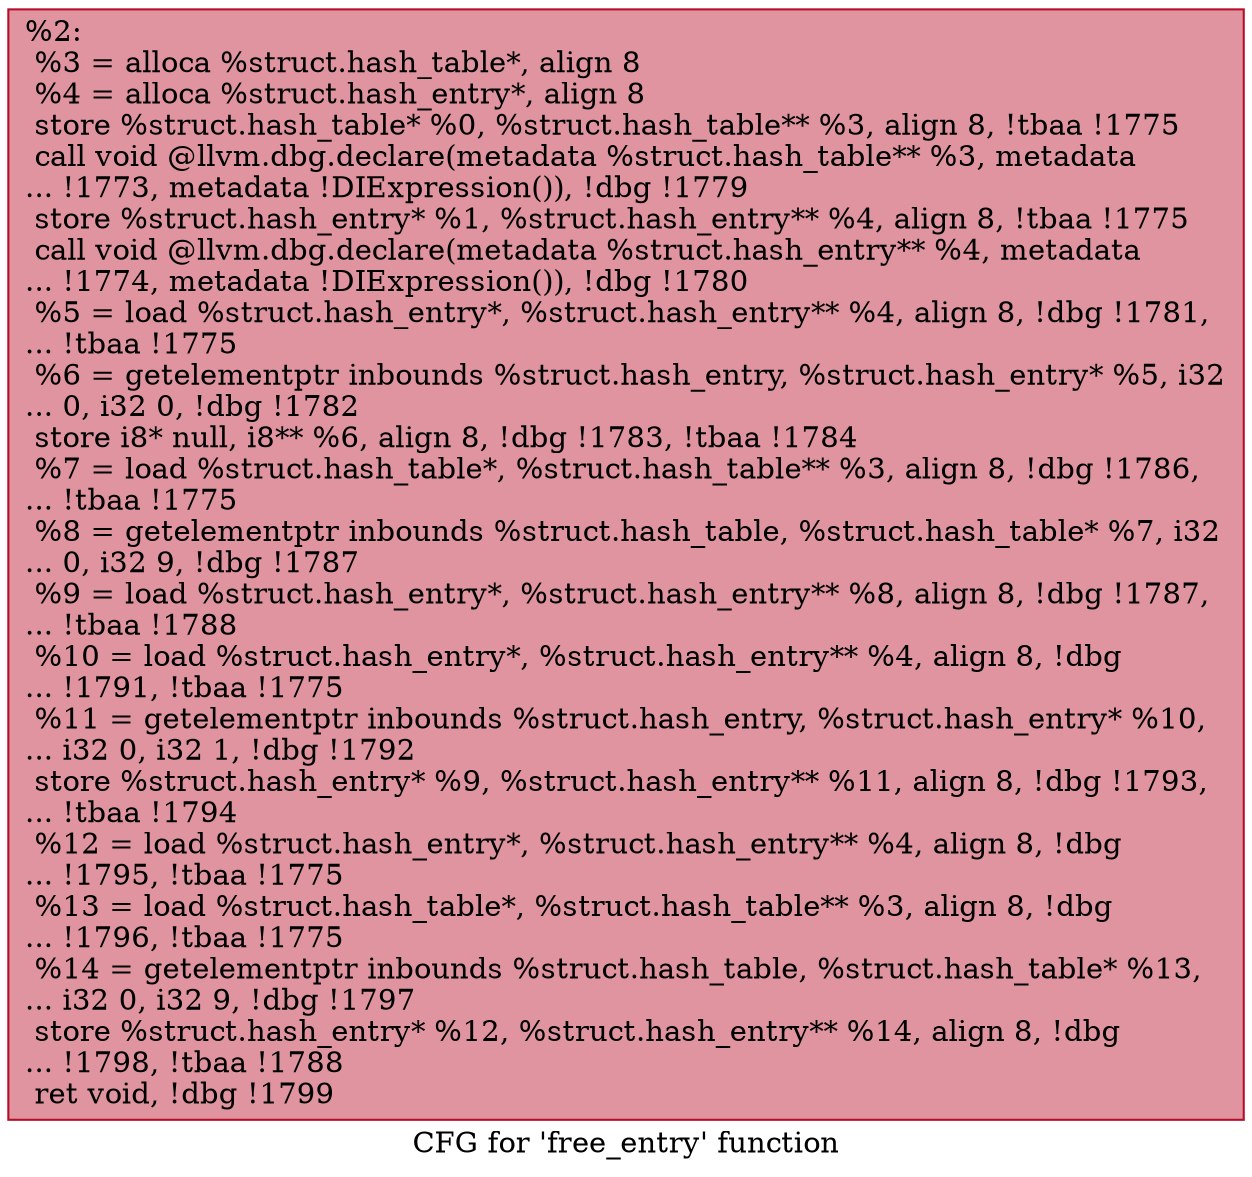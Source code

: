 digraph "CFG for 'free_entry' function" {
	label="CFG for 'free_entry' function";

	Node0x19e4ad0 [shape=record,color="#b70d28ff", style=filled, fillcolor="#b70d2870",label="{%2:\l  %3 = alloca %struct.hash_table*, align 8\l  %4 = alloca %struct.hash_entry*, align 8\l  store %struct.hash_table* %0, %struct.hash_table** %3, align 8, !tbaa !1775\l  call void @llvm.dbg.declare(metadata %struct.hash_table** %3, metadata\l... !1773, metadata !DIExpression()), !dbg !1779\l  store %struct.hash_entry* %1, %struct.hash_entry** %4, align 8, !tbaa !1775\l  call void @llvm.dbg.declare(metadata %struct.hash_entry** %4, metadata\l... !1774, metadata !DIExpression()), !dbg !1780\l  %5 = load %struct.hash_entry*, %struct.hash_entry** %4, align 8, !dbg !1781,\l... !tbaa !1775\l  %6 = getelementptr inbounds %struct.hash_entry, %struct.hash_entry* %5, i32\l... 0, i32 0, !dbg !1782\l  store i8* null, i8** %6, align 8, !dbg !1783, !tbaa !1784\l  %7 = load %struct.hash_table*, %struct.hash_table** %3, align 8, !dbg !1786,\l... !tbaa !1775\l  %8 = getelementptr inbounds %struct.hash_table, %struct.hash_table* %7, i32\l... 0, i32 9, !dbg !1787\l  %9 = load %struct.hash_entry*, %struct.hash_entry** %8, align 8, !dbg !1787,\l... !tbaa !1788\l  %10 = load %struct.hash_entry*, %struct.hash_entry** %4, align 8, !dbg\l... !1791, !tbaa !1775\l  %11 = getelementptr inbounds %struct.hash_entry, %struct.hash_entry* %10,\l... i32 0, i32 1, !dbg !1792\l  store %struct.hash_entry* %9, %struct.hash_entry** %11, align 8, !dbg !1793,\l... !tbaa !1794\l  %12 = load %struct.hash_entry*, %struct.hash_entry** %4, align 8, !dbg\l... !1795, !tbaa !1775\l  %13 = load %struct.hash_table*, %struct.hash_table** %3, align 8, !dbg\l... !1796, !tbaa !1775\l  %14 = getelementptr inbounds %struct.hash_table, %struct.hash_table* %13,\l... i32 0, i32 9, !dbg !1797\l  store %struct.hash_entry* %12, %struct.hash_entry** %14, align 8, !dbg\l... !1798, !tbaa !1788\l  ret void, !dbg !1799\l}"];
}
